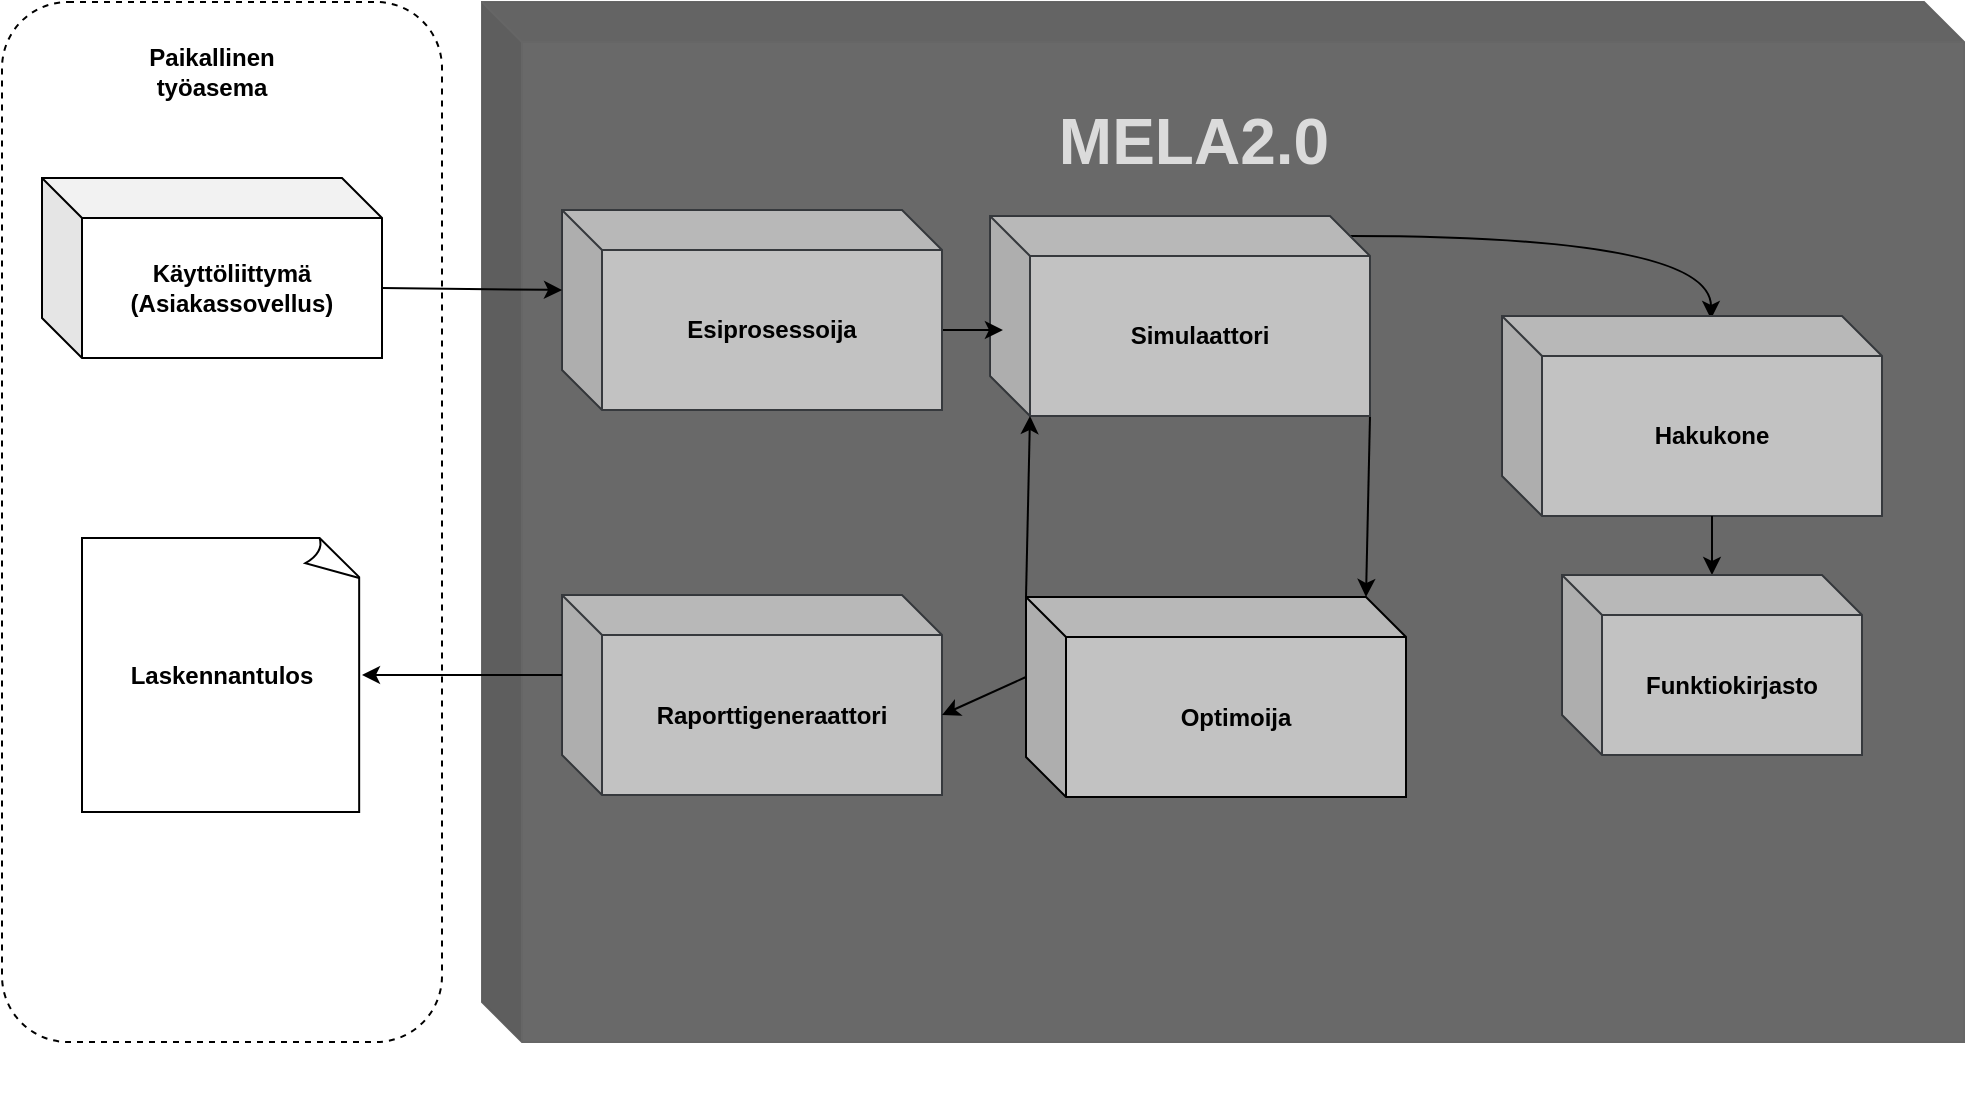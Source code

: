 <mxfile version="10.9.1" type="device"><diagram id="jKJ1T0oWRmUnNog0w9CV" name="Page-1"><mxGraphModel dx="1394" dy="793" grid="1" gridSize="10" guides="1" tooltips="1" connect="1" arrows="1" fold="1" page="1" pageScale="1" pageWidth="827" pageHeight="1169" math="0" shadow="0"><root><mxCell id="0"/><mxCell id="1" parent="0"/><mxCell id="A-sx9RprX9d1k1IOF37H-1" value="" style="rounded=1;whiteSpace=wrap;html=1;dashed=1;" vertex="1" parent="1"><mxGeometry x="170" y="160" width="220" height="520" as="geometry"/></mxCell><mxCell id="9MSpbZm2Z-xnjtXRZHeX-4" value="" style="shape=cube;whiteSpace=wrap;html=1;boundedLbl=1;backgroundOutline=1;darkOpacity=0.05;darkOpacity2=0.1;fontSize=12;fillColor=#696969;strokeColor=#666666;fontColor=#333333;" parent="1" vertex="1"><mxGeometry x="410" y="160" width="741" height="520" as="geometry"/></mxCell><mxCell id="9MSpbZm2Z-xnjtXRZHeX-5" value="MELA2.0" style="text;html=1;strokeColor=none;fillColor=none;align=center;verticalAlign=middle;whiteSpace=wrap;rounded=0;fontSize=32;fontColor=#DBDBDB;fontStyle=1" parent="1" vertex="1"><mxGeometry x="685.5" y="204.5" width="160" height="50" as="geometry"/></mxCell><mxCell id="9MSpbZm2Z-xnjtXRZHeX-6" value="Raporttigeneraattori" style="shape=cube;whiteSpace=wrap;html=1;boundedLbl=1;backgroundOutline=1;darkOpacity=0.05;darkOpacity2=0.1;fontSize=12;fillColor=#C2C2C2;strokeColor=#36393d;fontStyle=1" parent="1" vertex="1"><mxGeometry x="450" y="456.5" width="190" height="100" as="geometry"/></mxCell><mxCell id="9MSpbZm2Z-xnjtXRZHeX-7" style="edgeStyle=none;rounded=0;orthogonalLoop=1;jettySize=auto;html=1;exitX=1;exitY=1;exitDx=0;exitDy=0;exitPerimeter=0;entryX=0;entryY=0;entryDx=170;entryDy=0;entryPerimeter=0;fontSize=12;fontColor=#000000;" parent="1" source="9MSpbZm2Z-xnjtXRZHeX-9" target="9MSpbZm2Z-xnjtXRZHeX-14" edge="1"><mxGeometry relative="1" as="geometry"/></mxCell><mxCell id="9MSpbZm2Z-xnjtXRZHeX-8" style="edgeStyle=orthogonalEdgeStyle;rounded=0;orthogonalLoop=1;jettySize=auto;html=1;exitX=0;exitY=0;exitDx=180;exitDy=10;exitPerimeter=0;entryX=0.55;entryY=0.015;entryDx=0;entryDy=0;entryPerimeter=0;strokeColor=#000000;curved=1;" parent="1" source="9MSpbZm2Z-xnjtXRZHeX-9" target="9MSpbZm2Z-xnjtXRZHeX-11" edge="1"><mxGeometry relative="1" as="geometry"><Array as="points"><mxPoint x="1025" y="277"/></Array></mxGeometry></mxCell><mxCell id="9MSpbZm2Z-xnjtXRZHeX-9" value="Simulaattori" style="shape=cube;whiteSpace=wrap;html=1;boundedLbl=1;backgroundOutline=1;darkOpacity=0.05;darkOpacity2=0.1;fontSize=12;fillColor=#C2C2C2;strokeColor=#36393d;fontStyle=1" parent="1" vertex="1"><mxGeometry x="664" y="267" width="190" height="100" as="geometry"/></mxCell><mxCell id="9MSpbZm2Z-xnjtXRZHeX-11" value="Hakukone" style="shape=cube;whiteSpace=wrap;html=1;boundedLbl=1;backgroundOutline=1;darkOpacity=0.05;darkOpacity2=0.1;fontSize=12;fillColor=#C2C2C2;strokeColor=#36393d;fontStyle=1" parent="1" vertex="1"><mxGeometry x="920" y="317" width="190" height="100" as="geometry"/></mxCell><mxCell id="9MSpbZm2Z-xnjtXRZHeX-12" style="edgeStyle=none;rounded=0;orthogonalLoop=1;jettySize=auto;html=1;exitX=0;exitY=0;exitDx=0;exitDy=0;exitPerimeter=0;entryX=0;entryY=0;entryDx=20;entryDy=100;entryPerimeter=0;fontSize=12;fontColor=#000000;" parent="1" source="9MSpbZm2Z-xnjtXRZHeX-14" target="9MSpbZm2Z-xnjtXRZHeX-9" edge="1"><mxGeometry relative="1" as="geometry"/></mxCell><mxCell id="9MSpbZm2Z-xnjtXRZHeX-51" style="rounded=0;orthogonalLoop=1;jettySize=auto;html=1;exitX=0;exitY=0;exitDx=0;exitDy=40;exitPerimeter=0;entryX=0;entryY=0;entryDx=190;entryDy=60;entryPerimeter=0;" parent="1" source="9MSpbZm2Z-xnjtXRZHeX-14" target="9MSpbZm2Z-xnjtXRZHeX-6" edge="1"><mxGeometry relative="1" as="geometry"/></mxCell><mxCell id="9MSpbZm2Z-xnjtXRZHeX-14" value="Optimoija" style="shape=cube;whiteSpace=wrap;html=1;boundedLbl=1;backgroundOutline=1;darkOpacity=0.05;darkOpacity2=0.1;fontSize=12;fillColor=#C2C2C2;strokeColor=#000000;fontStyle=1" parent="1" vertex="1"><mxGeometry x="682" y="457.5" width="190" height="100" as="geometry"/></mxCell><mxCell id="9MSpbZm2Z-xnjtXRZHeX-15" value="" style="group;fontSize=12;" parent="1" vertex="1" connectable="0"><mxGeometry x="583.5" y="557.5" width="300" height="160" as="geometry"/></mxCell><mxCell id="9MSpbZm2Z-xnjtXRZHeX-16" value="Laskennantulos" style="whiteSpace=wrap;html=1;shape=mxgraph.basic.document;fontSize=12;fontStyle=1" parent="1" vertex="1"><mxGeometry x="210" y="428" width="140" height="137" as="geometry"/></mxCell><mxCell id="9MSpbZm2Z-xnjtXRZHeX-22" style="edgeStyle=none;rounded=0;orthogonalLoop=1;jettySize=auto;html=1;exitX=0;exitY=0;exitDx=0;exitDy=40;exitPerimeter=0;entryX=1;entryY=0.5;entryDx=0;entryDy=0;entryPerimeter=0;fontSize=12;fontColor=#000000;" parent="1" source="9MSpbZm2Z-xnjtXRZHeX-6" target="9MSpbZm2Z-xnjtXRZHeX-16" edge="1"><mxGeometry relative="1" as="geometry"/></mxCell><mxCell id="9MSpbZm2Z-xnjtXRZHeX-28" style="edgeStyle=none;rounded=0;orthogonalLoop=1;jettySize=auto;html=1;exitX=0;exitY=0;exitDx=190;exitDy=60;exitPerimeter=0;entryX=0.034;entryY=0.57;entryDx=0;entryDy=0;entryPerimeter=0;strokeColor=#000000;" parent="1" source="9MSpbZm2Z-xnjtXRZHeX-29" target="9MSpbZm2Z-xnjtXRZHeX-9" edge="1"><mxGeometry relative="1" as="geometry"/></mxCell><mxCell id="9MSpbZm2Z-xnjtXRZHeX-29" value="Esiprosessoija" style="shape=cube;whiteSpace=wrap;html=1;boundedLbl=1;backgroundOutline=1;darkOpacity=0.05;darkOpacity2=0.1;fontSize=12;fillColor=#C2C2C2;strokeColor=#36393d;fontStyle=1" parent="1" vertex="1"><mxGeometry x="450" y="264" width="190" height="100" as="geometry"/></mxCell><mxCell id="9MSpbZm2Z-xnjtXRZHeX-36" style="rounded=0;orthogonalLoop=1;jettySize=auto;html=1;exitX=0;exitY=0;exitDx=170;exitDy=55;exitPerimeter=0;entryX=0;entryY=0;entryDx=0;entryDy=40;entryPerimeter=0;strokeColor=#000000;" parent="1" source="9MSpbZm2Z-xnjtXRZHeX-37" target="9MSpbZm2Z-xnjtXRZHeX-29" edge="1"><mxGeometry relative="1" as="geometry"/></mxCell><mxCell id="9MSpbZm2Z-xnjtXRZHeX-37" value="&lt;div&gt;Käyttöliittymä (Asiakassovellus)&lt;br&gt;&lt;/div&gt;" style="shape=cube;whiteSpace=wrap;html=1;boundedLbl=1;backgroundOutline=1;darkOpacity=0.05;darkOpacity2=0.1;fontSize=12;fontStyle=1" parent="1" vertex="1"><mxGeometry x="190" y="248" width="170" height="90" as="geometry"/></mxCell><mxCell id="9MSpbZm2Z-xnjtXRZHeX-10" value="" style="edgeStyle=none;rounded=0;orthogonalLoop=1;jettySize=auto;html=1;exitX=0;exitY=0;exitDx=105;exitDy=100;exitPerimeter=0;fontSize=12;fontColor=#000000;" parent="1" source="9MSpbZm2Z-xnjtXRZHeX-11" target="9MSpbZm2Z-xnjtXRZHeX-32" edge="1"><mxGeometry x="0.033" relative="1" as="geometry"><mxPoint as="offset"/><mxPoint x="665.5" y="544" as="targetPoint"/></mxGeometry></mxCell><mxCell id="9MSpbZm2Z-xnjtXRZHeX-32" value="Funktiokirjasto" style="shape=cube;whiteSpace=wrap;html=1;boundedLbl=1;backgroundOutline=1;darkOpacity=0.05;darkOpacity2=0.1;fontSize=12;fillColor=#C2C2C2;strokeColor=#36393d;fontStyle=1" parent="1" vertex="1"><mxGeometry x="950" y="446.5" width="150" height="90" as="geometry"/></mxCell><mxCell id="A-sx9RprX9d1k1IOF37H-2" value="Paikallinen työasema" style="text;html=1;strokeColor=none;fillColor=none;align=center;verticalAlign=middle;whiteSpace=wrap;rounded=0;dashed=1;fontStyle=1" vertex="1" parent="1"><mxGeometry x="255" y="184.5" width="40" height="20" as="geometry"/></mxCell></root></mxGraphModel></diagram></mxfile>
